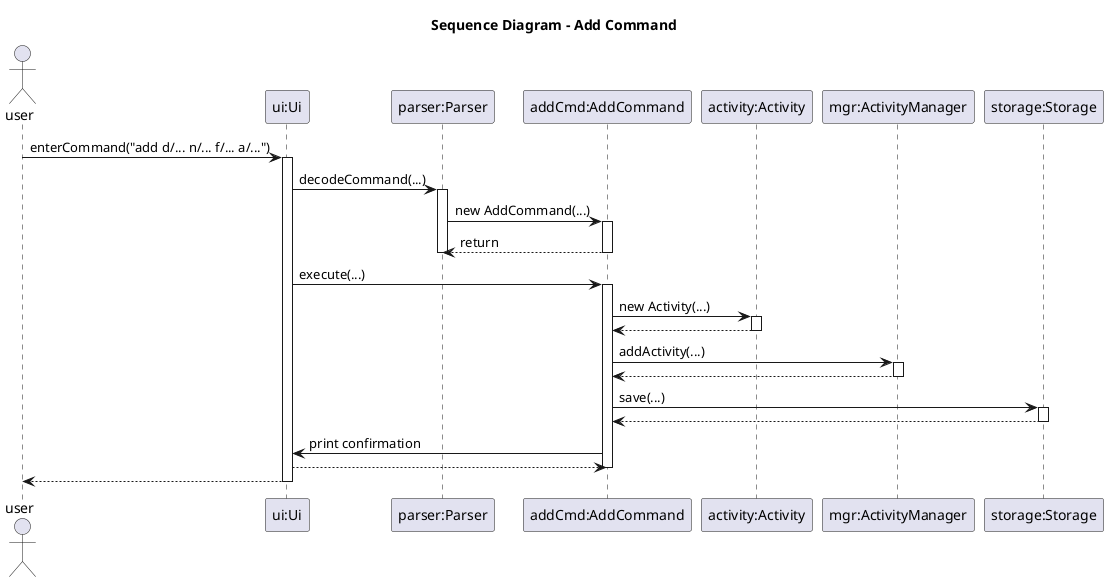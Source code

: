@startuml
title Sequence Diagram - Add Command
actor user

participant "ui:Ui" as ui
participant "parser:Parser" as parser
participant "addCmd:AddCommand" as addCmd
participant "activity:Activity" as activity
participant "mgr:ActivityManager" as mgr
participant "storage:Storage" as storage

user -> ui : enterCommand("add d/... n/... f/... a/...")
activate ui
ui -> parser : decodeCommand(...)
activate parser
parser -> addCmd : new AddCommand(...)
activate addCmd
addCmd --> parser : return
deactivate addCmd
deactivate parser

ui -> addCmd : execute(...)
activate addCmd
addCmd -> activity : new Activity(...)
activate activity
activity --> addCmd :
deactivate activity

addCmd -> mgr : addActivity(...)
activate mgr
mgr --> addCmd :
deactivate mgr

addCmd -> storage : save(...)
activate storage
storage --> addCmd :
deactivate storage

addCmd -> ui : print confirmation
ui --> addCmd :
deactivate addCmd
ui --> user :
deactivate ui
@enduml
